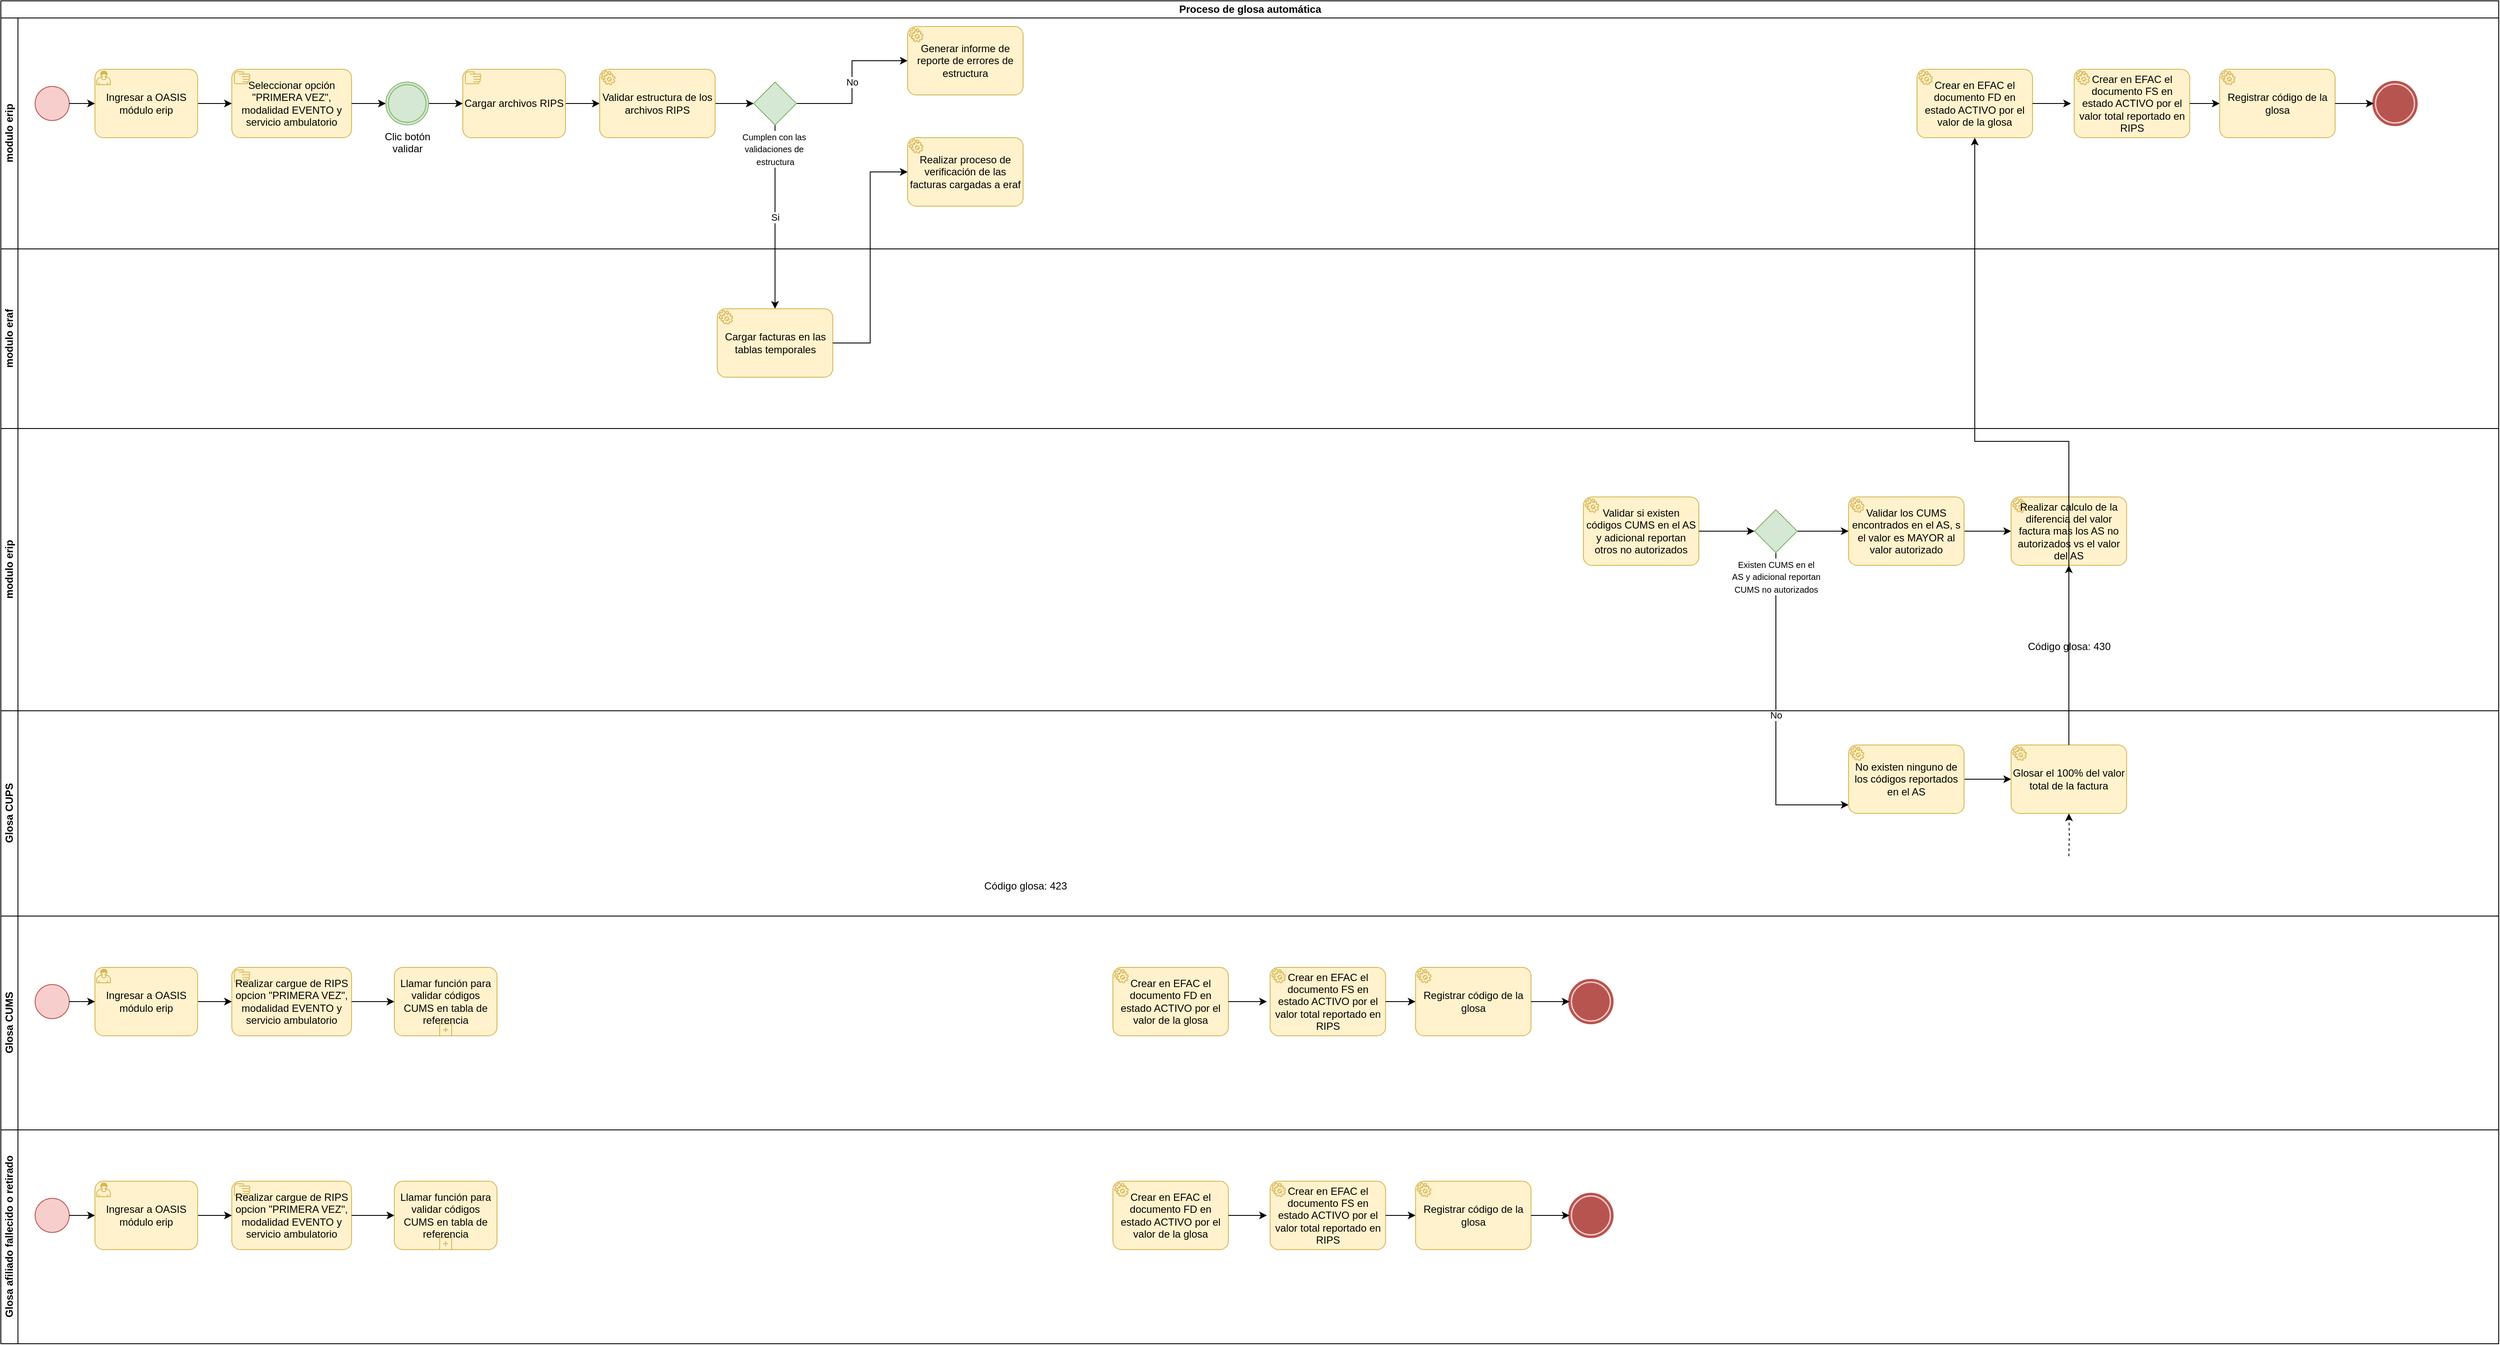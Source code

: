 <mxfile version="21.6.9" type="github">
  <diagram name="Página-1" id="aSP395trPARNyPkSzp0Z">
    <mxGraphModel dx="1674" dy="792" grid="1" gridSize="10" guides="1" tooltips="1" connect="1" arrows="1" fold="1" page="1" pageScale="1" pageWidth="1600" pageHeight="900" math="0" shadow="0">
      <root>
        <mxCell id="0" />
        <mxCell id="1" parent="0" />
        <mxCell id="MScTOehCrpyFGFz5a2Hk-1" value="Proceso de glosa automática" style="swimlane;childLayout=stackLayout;resizeParent=1;resizeParentMax=0;horizontal=1;startSize=20;horizontalStack=0;html=1;" vertex="1" parent="1">
          <mxGeometry x="20" y="10" width="2920" height="1570" as="geometry" />
        </mxCell>
        <mxCell id="MScTOehCrpyFGFz5a2Hk-92" value="Si" style="edgeStyle=orthogonalEdgeStyle;rounded=0;orthogonalLoop=1;jettySize=auto;html=1;" edge="1" parent="MScTOehCrpyFGFz5a2Hk-1" source="MScTOehCrpyFGFz5a2Hk-91" target="MScTOehCrpyFGFz5a2Hk-88">
          <mxGeometry relative="1" as="geometry" />
        </mxCell>
        <mxCell id="MScTOehCrpyFGFz5a2Hk-4" value="modulo erip" style="swimlane;startSize=20;horizontal=0;html=1;" vertex="1" parent="MScTOehCrpyFGFz5a2Hk-1">
          <mxGeometry y="20" width="2920" height="270" as="geometry" />
        </mxCell>
        <mxCell id="MScTOehCrpyFGFz5a2Hk-5" value="" style="points=[[0.145,0.145,0],[0.5,0,0],[0.855,0.145,0],[1,0.5,0],[0.855,0.855,0],[0.5,1,0],[0.145,0.855,0],[0,0.5,0]];shape=mxgraph.bpmn.event;html=1;verticalLabelPosition=bottom;labelBackgroundColor=#ffffff;verticalAlign=top;align=center;perimeter=ellipsePerimeter;outlineConnect=0;aspect=fixed;outline=standard;symbol=general;fillColor=#f8cecc;strokeColor=#b85450;" vertex="1" parent="MScTOehCrpyFGFz5a2Hk-4">
          <mxGeometry x="40" y="80" width="40" height="40" as="geometry" />
        </mxCell>
        <mxCell id="MScTOehCrpyFGFz5a2Hk-6" value="Seleccionar opción &quot;PRIMERA VEZ&quot;, modalidad EVENTO y servicio ambulatorio" style="points=[[0.25,0,0],[0.5,0,0],[0.75,0,0],[1,0.25,0],[1,0.5,0],[1,0.75,0],[0.75,1,0],[0.5,1,0],[0.25,1,0],[0,0.75,0],[0,0.5,0],[0,0.25,0]];shape=mxgraph.bpmn.task;whiteSpace=wrap;rectStyle=rounded;size=10;html=1;container=1;expand=0;collapsible=0;taskMarker=manual;fillColor=#fff2cc;strokeColor=#d6b656;" vertex="1" parent="MScTOehCrpyFGFz5a2Hk-4">
          <mxGeometry x="270" y="60" width="140" height="80" as="geometry" />
        </mxCell>
        <mxCell id="MScTOehCrpyFGFz5a2Hk-7" style="edgeStyle=orthogonalEdgeStyle;rounded=0;orthogonalLoop=1;jettySize=auto;html=1;" edge="1" parent="MScTOehCrpyFGFz5a2Hk-4" source="MScTOehCrpyFGFz5a2Hk-8" target="MScTOehCrpyFGFz5a2Hk-6">
          <mxGeometry relative="1" as="geometry">
            <mxPoint x="270" y="100" as="targetPoint" />
          </mxGeometry>
        </mxCell>
        <mxCell id="MScTOehCrpyFGFz5a2Hk-8" value="Ingresar a OASIS módulo erip" style="points=[[0.25,0,0],[0.5,0,0],[0.75,0,0],[1,0.25,0],[1,0.5,0],[1,0.75,0],[0.75,1,0],[0.5,1,0],[0.25,1,0],[0,0.75,0],[0,0.5,0],[0,0.25,0]];shape=mxgraph.bpmn.task;whiteSpace=wrap;rectStyle=rounded;size=10;html=1;container=1;expand=0;collapsible=0;taskMarker=user;fillColor=#fff2cc;strokeColor=#d6b656;" vertex="1" parent="MScTOehCrpyFGFz5a2Hk-4">
          <mxGeometry x="110" y="60" width="120" height="80" as="geometry" />
        </mxCell>
        <mxCell id="MScTOehCrpyFGFz5a2Hk-9" style="edgeStyle=orthogonalEdgeStyle;rounded=0;orthogonalLoop=1;jettySize=auto;html=1;entryX=0;entryY=0.5;entryDx=0;entryDy=0;entryPerimeter=0;" edge="1" parent="MScTOehCrpyFGFz5a2Hk-4" source="MScTOehCrpyFGFz5a2Hk-5" target="MScTOehCrpyFGFz5a2Hk-8">
          <mxGeometry relative="1" as="geometry">
            <mxPoint x="110" y="100" as="targetPoint" />
          </mxGeometry>
        </mxCell>
        <mxCell id="MScTOehCrpyFGFz5a2Hk-11" style="edgeStyle=orthogonalEdgeStyle;rounded=0;orthogonalLoop=1;jettySize=auto;html=1;entryX=0;entryY=0.5;entryDx=0;entryDy=0;entryPerimeter=0;" edge="1" parent="MScTOehCrpyFGFz5a2Hk-4" source="MScTOehCrpyFGFz5a2Hk-6" target="MScTOehCrpyFGFz5a2Hk-66">
          <mxGeometry relative="1" as="geometry">
            <mxPoint x="460" y="100" as="targetPoint" />
          </mxGeometry>
        </mxCell>
        <mxCell id="MScTOehCrpyFGFz5a2Hk-12" value="Crear en EFAC el documento FD en estado ACTIVO por el valor de la glosa" style="points=[[0.25,0,0],[0.5,0,0],[0.75,0,0],[1,0.25,0],[1,0.5,0],[1,0.75,0],[0.75,1,0],[0.5,1,0],[0.25,1,0],[0,0.75,0],[0,0.5,0],[0,0.25,0]];shape=mxgraph.bpmn.task;whiteSpace=wrap;rectStyle=rounded;size=10;html=1;container=1;expand=0;collapsible=0;taskMarker=service;fillColor=#fff2cc;strokeColor=#d6b656;" vertex="1" parent="MScTOehCrpyFGFz5a2Hk-4">
          <mxGeometry x="2240" y="60" width="135" height="80" as="geometry" />
        </mxCell>
        <mxCell id="MScTOehCrpyFGFz5a2Hk-13" value="Crear en EFAC el documento FS en estado ACTIVO por el valor total reportado en RIPS" style="points=[[0.25,0,0],[0.5,0,0],[0.75,0,0],[1,0.25,0],[1,0.5,0],[1,0.75,0],[0.75,1,0],[0.5,1,0],[0.25,1,0],[0,0.75,0],[0,0.5,0],[0,0.25,0]];shape=mxgraph.bpmn.task;whiteSpace=wrap;rectStyle=rounded;size=10;html=1;container=1;expand=0;collapsible=0;taskMarker=service;fillColor=#fff2cc;strokeColor=#d6b656;" vertex="1" parent="MScTOehCrpyFGFz5a2Hk-4">
          <mxGeometry x="2423.75" y="60" width="135" height="80" as="geometry" />
        </mxCell>
        <mxCell id="MScTOehCrpyFGFz5a2Hk-14" style="edgeStyle=orthogonalEdgeStyle;rounded=0;orthogonalLoop=1;jettySize=auto;html=1;" edge="1" parent="MScTOehCrpyFGFz5a2Hk-4" source="MScTOehCrpyFGFz5a2Hk-12">
          <mxGeometry relative="1" as="geometry">
            <mxPoint x="2420" y="100" as="targetPoint" />
          </mxGeometry>
        </mxCell>
        <mxCell id="MScTOehCrpyFGFz5a2Hk-15" value="Registrar código de la glosa" style="points=[[0.25,0,0],[0.5,0,0],[0.75,0,0],[1,0.25,0],[1,0.5,0],[1,0.75,0],[0.75,1,0],[0.5,1,0],[0.25,1,0],[0,0.75,0],[0,0.5,0],[0,0.25,0]];shape=mxgraph.bpmn.task;whiteSpace=wrap;rectStyle=rounded;size=10;html=1;container=1;expand=0;collapsible=0;taskMarker=service;fillColor=#fff2cc;strokeColor=#d6b656;" vertex="1" parent="MScTOehCrpyFGFz5a2Hk-4">
          <mxGeometry x="2593.75" y="60" width="135" height="80" as="geometry" />
        </mxCell>
        <mxCell id="MScTOehCrpyFGFz5a2Hk-16" style="edgeStyle=orthogonalEdgeStyle;rounded=0;orthogonalLoop=1;jettySize=auto;html=1;entryX=0;entryY=0.5;entryDx=0;entryDy=0;entryPerimeter=0;" edge="1" parent="MScTOehCrpyFGFz5a2Hk-4" source="MScTOehCrpyFGFz5a2Hk-13" target="MScTOehCrpyFGFz5a2Hk-15">
          <mxGeometry relative="1" as="geometry">
            <mxPoint x="2613.75" y="100" as="targetPoint" />
          </mxGeometry>
        </mxCell>
        <mxCell id="MScTOehCrpyFGFz5a2Hk-17" value="" style="points=[[0.145,0.145,0],[0.5,0,0],[0.855,0.145,0],[1,0.5,0],[0.855,0.855,0],[0.5,1,0],[0.145,0.855,0],[0,0.5,0]];shape=mxgraph.bpmn.event;html=1;verticalLabelPosition=bottom;labelBackgroundColor=#ffffff;verticalAlign=top;align=center;perimeter=ellipsePerimeter;outlineConnect=0;aspect=fixed;outline=end;symbol=terminate;fillColor=#f8cecc;strokeColor=#b85450;" vertex="1" parent="MScTOehCrpyFGFz5a2Hk-4">
          <mxGeometry x="2773.75" y="75" width="50" height="50" as="geometry" />
        </mxCell>
        <mxCell id="MScTOehCrpyFGFz5a2Hk-18" style="edgeStyle=orthogonalEdgeStyle;rounded=0;orthogonalLoop=1;jettySize=auto;html=1;" edge="1" parent="MScTOehCrpyFGFz5a2Hk-4" source="MScTOehCrpyFGFz5a2Hk-15" target="MScTOehCrpyFGFz5a2Hk-17">
          <mxGeometry relative="1" as="geometry" />
        </mxCell>
        <mxCell id="MScTOehCrpyFGFz5a2Hk-68" style="edgeStyle=orthogonalEdgeStyle;rounded=0;orthogonalLoop=1;jettySize=auto;html=1;" edge="1" parent="MScTOehCrpyFGFz5a2Hk-4" source="MScTOehCrpyFGFz5a2Hk-66" target="MScTOehCrpyFGFz5a2Hk-69">
          <mxGeometry relative="1" as="geometry">
            <mxPoint x="550" y="100" as="targetPoint" />
          </mxGeometry>
        </mxCell>
        <mxCell id="MScTOehCrpyFGFz5a2Hk-66" value="Clic botón &lt;br&gt;validar" style="points=[[0.145,0.145,0],[0.5,0,0],[0.855,0.145,0],[1,0.5,0],[0.855,0.855,0],[0.5,1,0],[0.145,0.855,0],[0,0.5,0]];shape=mxgraph.bpmn.event;html=1;verticalLabelPosition=bottom;labelBackgroundColor=#ffffff;verticalAlign=top;align=center;perimeter=ellipsePerimeter;outlineConnect=0;aspect=fixed;outline=throwing;symbol=general;fillColor=#d5e8d4;strokeColor=#82b366;" vertex="1" parent="MScTOehCrpyFGFz5a2Hk-4">
          <mxGeometry x="450" y="75" width="50" height="50" as="geometry" />
        </mxCell>
        <mxCell id="MScTOehCrpyFGFz5a2Hk-70" style="edgeStyle=orthogonalEdgeStyle;rounded=0;orthogonalLoop=1;jettySize=auto;html=1;entryX=0;entryY=0.5;entryDx=0;entryDy=0;entryPerimeter=0;" edge="1" parent="MScTOehCrpyFGFz5a2Hk-4" source="MScTOehCrpyFGFz5a2Hk-69" target="MScTOehCrpyFGFz5a2Hk-71">
          <mxGeometry relative="1" as="geometry">
            <mxPoint x="710" y="100" as="targetPoint" />
          </mxGeometry>
        </mxCell>
        <mxCell id="MScTOehCrpyFGFz5a2Hk-69" value="Cargar archivos RIPS" style="points=[[0.25,0,0],[0.5,0,0],[0.75,0,0],[1,0.25,0],[1,0.5,0],[1,0.75,0],[0.75,1,0],[0.5,1,0],[0.25,1,0],[0,0.75,0],[0,0.5,0],[0,0.25,0]];shape=mxgraph.bpmn.task;whiteSpace=wrap;rectStyle=rounded;size=10;html=1;container=1;expand=0;collapsible=0;taskMarker=manual;fillColor=#fff2cc;strokeColor=#d6b656;" vertex="1" parent="MScTOehCrpyFGFz5a2Hk-4">
          <mxGeometry x="540" y="60" width="120" height="80" as="geometry" />
        </mxCell>
        <mxCell id="MScTOehCrpyFGFz5a2Hk-87" style="edgeStyle=orthogonalEdgeStyle;rounded=0;orthogonalLoop=1;jettySize=auto;html=1;entryX=0;entryY=0.5;entryDx=0;entryDy=0;entryPerimeter=0;" edge="1" parent="MScTOehCrpyFGFz5a2Hk-4" source="MScTOehCrpyFGFz5a2Hk-71" target="MScTOehCrpyFGFz5a2Hk-91">
          <mxGeometry relative="1" as="geometry">
            <mxPoint x="900" y="290" as="targetPoint" />
          </mxGeometry>
        </mxCell>
        <mxCell id="MScTOehCrpyFGFz5a2Hk-71" value="Validar estructura de los archivos RIPS" style="points=[[0.25,0,0],[0.5,0,0],[0.75,0,0],[1,0.25,0],[1,0.5,0],[1,0.75,0],[0.75,1,0],[0.5,1,0],[0.25,1,0],[0,0.75,0],[0,0.5,0],[0,0.25,0]];shape=mxgraph.bpmn.task;whiteSpace=wrap;rectStyle=rounded;size=10;html=1;container=1;expand=0;collapsible=0;taskMarker=service;fillColor=#fff2cc;strokeColor=#d6b656;" vertex="1" parent="MScTOehCrpyFGFz5a2Hk-4">
          <mxGeometry x="700" y="60" width="135" height="80" as="geometry" />
        </mxCell>
        <mxCell id="MScTOehCrpyFGFz5a2Hk-93" value="No" style="edgeStyle=orthogonalEdgeStyle;rounded=0;orthogonalLoop=1;jettySize=auto;html=1;entryX=0;entryY=0.5;entryDx=0;entryDy=0;entryPerimeter=0;" edge="1" parent="MScTOehCrpyFGFz5a2Hk-4" source="MScTOehCrpyFGFz5a2Hk-91" target="MScTOehCrpyFGFz5a2Hk-94">
          <mxGeometry relative="1" as="geometry">
            <mxPoint x="1020" y="100" as="targetPoint" />
          </mxGeometry>
        </mxCell>
        <mxCell id="MScTOehCrpyFGFz5a2Hk-91" value="&lt;font size=&quot;1&quot;&gt;Cumplen con las&amp;nbsp;&lt;br&gt;validaciones de&amp;nbsp;&lt;br&gt;estructura&lt;br&gt;&lt;/font&gt;" style="points=[[0.25,0.25,0],[0.5,0,0],[0.75,0.25,0],[1,0.5,0],[0.75,0.75,0],[0.5,1,0],[0.25,0.75,0],[0,0.5,0]];shape=mxgraph.bpmn.gateway2;html=1;verticalLabelPosition=bottom;labelBackgroundColor=#ffffff;verticalAlign=top;align=center;perimeter=rhombusPerimeter;outlineConnect=0;outline=none;symbol=none;fillColor=#d5e8d4;strokeColor=#82b366;" vertex="1" parent="MScTOehCrpyFGFz5a2Hk-4">
          <mxGeometry x="880" y="75" width="50" height="50" as="geometry" />
        </mxCell>
        <mxCell id="MScTOehCrpyFGFz5a2Hk-94" value="Generar informe de reporte de errores de estructura" style="points=[[0.25,0,0],[0.5,0,0],[0.75,0,0],[1,0.25,0],[1,0.5,0],[1,0.75,0],[0.75,1,0],[0.5,1,0],[0.25,1,0],[0,0.75,0],[0,0.5,0],[0,0.25,0]];shape=mxgraph.bpmn.task;whiteSpace=wrap;rectStyle=rounded;size=10;html=1;container=1;expand=0;collapsible=0;taskMarker=service;fillColor=#fff2cc;strokeColor=#d6b656;" vertex="1" parent="MScTOehCrpyFGFz5a2Hk-4">
          <mxGeometry x="1060" y="10" width="135" height="80" as="geometry" />
        </mxCell>
        <mxCell id="MScTOehCrpyFGFz5a2Hk-90" value="Realizar proceso de verificación de las facturas cargadas a eraf" style="points=[[0.25,0,0],[0.5,0,0],[0.75,0,0],[1,0.25,0],[1,0.5,0],[1,0.75,0],[0.75,1,0],[0.5,1,0],[0.25,1,0],[0,0.75,0],[0,0.5,0],[0,0.25,0]];shape=mxgraph.bpmn.task;whiteSpace=wrap;rectStyle=rounded;size=10;html=1;container=1;expand=0;collapsible=0;taskMarker=service;fillColor=#fff2cc;strokeColor=#d6b656;" vertex="1" parent="MScTOehCrpyFGFz5a2Hk-4">
          <mxGeometry x="1060" y="140" width="135" height="80" as="geometry" />
        </mxCell>
        <mxCell id="MScTOehCrpyFGFz5a2Hk-19" value="modulo eraf" style="swimlane;startSize=20;horizontal=0;html=1;" vertex="1" parent="MScTOehCrpyFGFz5a2Hk-1">
          <mxGeometry y="290" width="2920" height="210" as="geometry" />
        </mxCell>
        <mxCell id="MScTOehCrpyFGFz5a2Hk-88" value="Cargar facturas en las tablas temporales" style="points=[[0.25,0,0],[0.5,0,0],[0.75,0,0],[1,0.25,0],[1,0.5,0],[1,0.75,0],[0.75,1,0],[0.5,1,0],[0.25,1,0],[0,0.75,0],[0,0.5,0],[0,0.25,0]];shape=mxgraph.bpmn.task;whiteSpace=wrap;rectStyle=rounded;size=10;html=1;container=1;expand=0;collapsible=0;taskMarker=service;fillColor=#fff2cc;strokeColor=#d6b656;" vertex="1" parent="MScTOehCrpyFGFz5a2Hk-19">
          <mxGeometry x="837.5" y="70" width="135" height="80" as="geometry" />
        </mxCell>
        <mxCell id="MScTOehCrpyFGFz5a2Hk-3" value="No" style="edgeStyle=orthogonalEdgeStyle;rounded=0;orthogonalLoop=1;jettySize=auto;html=1;" edge="1" parent="MScTOehCrpyFGFz5a2Hk-1" source="MScTOehCrpyFGFz5a2Hk-34" target="MScTOehCrpyFGFz5a2Hk-43">
          <mxGeometry relative="1" as="geometry">
            <Array as="points">
              <mxPoint x="2075" y="940" />
            </Array>
          </mxGeometry>
        </mxCell>
        <mxCell id="MScTOehCrpyFGFz5a2Hk-31" value="modulo erip" style="swimlane;startSize=20;horizontal=0;html=1;" vertex="1" parent="MScTOehCrpyFGFz5a2Hk-1">
          <mxGeometry y="500" width="2920" height="330" as="geometry" />
        </mxCell>
        <mxCell id="MScTOehCrpyFGFz5a2Hk-32" value="Validar si existen códigos CUMS en el AS y adicional reportan otros no autorizados" style="points=[[0.25,0,0],[0.5,0,0],[0.75,0,0],[1,0.25,0],[1,0.5,0],[1,0.75,0],[0.75,1,0],[0.5,1,0],[0.25,1,0],[0,0.75,0],[0,0.5,0],[0,0.25,0]];shape=mxgraph.bpmn.task;whiteSpace=wrap;rectStyle=rounded;size=10;html=1;container=1;expand=0;collapsible=0;taskMarker=service;fillColor=#fff2cc;strokeColor=#d6b656;" vertex="1" parent="MScTOehCrpyFGFz5a2Hk-31">
          <mxGeometry x="1850" y="80" width="135" height="80" as="geometry" />
        </mxCell>
        <mxCell id="MScTOehCrpyFGFz5a2Hk-33" style="edgeStyle=orthogonalEdgeStyle;rounded=0;orthogonalLoop=1;jettySize=auto;html=1;" edge="1" parent="MScTOehCrpyFGFz5a2Hk-31" source="MScTOehCrpyFGFz5a2Hk-34" target="MScTOehCrpyFGFz5a2Hk-37">
          <mxGeometry relative="1" as="geometry" />
        </mxCell>
        <mxCell id="MScTOehCrpyFGFz5a2Hk-34" value="&lt;font size=&quot;1&quot;&gt;Existen CUMS en el&lt;br&gt;AS y adicional reportan&lt;br&gt;CUMS no autorizados&lt;br&gt;&lt;/font&gt;" style="points=[[0.25,0.25,0],[0.5,0,0],[0.75,0.25,0],[1,0.5,0],[0.75,0.75,0],[0.5,1,0],[0.25,0.75,0],[0,0.5,0]];shape=mxgraph.bpmn.gateway2;html=1;verticalLabelPosition=bottom;labelBackgroundColor=#ffffff;verticalAlign=top;align=center;perimeter=rhombusPerimeter;outlineConnect=0;outline=none;symbol=none;fillColor=#d5e8d4;strokeColor=#82b366;" vertex="1" parent="MScTOehCrpyFGFz5a2Hk-31">
          <mxGeometry x="2050" y="95" width="50" height="50" as="geometry" />
        </mxCell>
        <mxCell id="MScTOehCrpyFGFz5a2Hk-35" value="" style="edgeStyle=orthogonalEdgeStyle;rounded=0;orthogonalLoop=1;jettySize=auto;html=1;entryX=0;entryY=0.5;entryDx=0;entryDy=0;entryPerimeter=0;" edge="1" parent="MScTOehCrpyFGFz5a2Hk-31" source="MScTOehCrpyFGFz5a2Hk-32" target="MScTOehCrpyFGFz5a2Hk-34">
          <mxGeometry relative="1" as="geometry">
            <mxPoint x="2005" y="570" as="sourcePoint" />
            <mxPoint x="2200" y="570" as="targetPoint" />
          </mxGeometry>
        </mxCell>
        <mxCell id="MScTOehCrpyFGFz5a2Hk-36" style="edgeStyle=orthogonalEdgeStyle;rounded=0;orthogonalLoop=1;jettySize=auto;html=1;" edge="1" parent="MScTOehCrpyFGFz5a2Hk-31" source="MScTOehCrpyFGFz5a2Hk-37" target="MScTOehCrpyFGFz5a2Hk-38">
          <mxGeometry relative="1" as="geometry" />
        </mxCell>
        <mxCell id="MScTOehCrpyFGFz5a2Hk-37" value="Validar los CUMS encontrados en el AS, s el valor es MAYOR al valor autorizado" style="points=[[0.25,0,0],[0.5,0,0],[0.75,0,0],[1,0.25,0],[1,0.5,0],[1,0.75,0],[0.75,1,0],[0.5,1,0],[0.25,1,0],[0,0.75,0],[0,0.5,0],[0,0.25,0]];shape=mxgraph.bpmn.task;whiteSpace=wrap;rectStyle=rounded;size=10;html=1;container=1;expand=0;collapsible=0;taskMarker=service;fillColor=#fff2cc;strokeColor=#d6b656;" vertex="1" parent="MScTOehCrpyFGFz5a2Hk-31">
          <mxGeometry x="2160" y="80" width="135" height="80" as="geometry" />
        </mxCell>
        <mxCell id="MScTOehCrpyFGFz5a2Hk-38" value="Realizar calculo de la diferencia del valor factura mas los AS no autorizados vs el valor del AS" style="points=[[0.25,0,0],[0.5,0,0],[0.75,0,0],[1,0.25,0],[1,0.5,0],[1,0.75,0],[0.75,1,0],[0.5,1,0],[0.25,1,0],[0,0.75,0],[0,0.5,0],[0,0.25,0]];shape=mxgraph.bpmn.task;whiteSpace=wrap;rectStyle=rounded;size=10;html=1;container=1;expand=0;collapsible=0;taskMarker=service;fillColor=#fff2cc;strokeColor=#d6b656;" vertex="1" parent="MScTOehCrpyFGFz5a2Hk-31">
          <mxGeometry x="2350" y="80" width="135" height="80" as="geometry" />
        </mxCell>
        <mxCell id="MScTOehCrpyFGFz5a2Hk-39" style="edgeStyle=orthogonalEdgeStyle;rounded=0;orthogonalLoop=1;jettySize=auto;html=1;dashed=1;" edge="1" parent="MScTOehCrpyFGFz5a2Hk-31" source="MScTOehCrpyFGFz5a2Hk-40" target="MScTOehCrpyFGFz5a2Hk-38">
          <mxGeometry relative="1" as="geometry" />
        </mxCell>
        <mxCell id="MScTOehCrpyFGFz5a2Hk-40" value="Código glosa: 430" style="text;html=1;strokeColor=none;fillColor=none;align=center;verticalAlign=middle;whiteSpace=wrap;rounded=0;" vertex="1" parent="MScTOehCrpyFGFz5a2Hk-31">
          <mxGeometry x="2362.5" y="240" width="110" height="30" as="geometry" />
        </mxCell>
        <mxCell id="MScTOehCrpyFGFz5a2Hk-41" value="Glosa CUPS" style="swimlane;startSize=20;horizontal=0;html=1;" vertex="1" parent="MScTOehCrpyFGFz5a2Hk-1">
          <mxGeometry y="830" width="2920" height="240" as="geometry" />
        </mxCell>
        <mxCell id="MScTOehCrpyFGFz5a2Hk-42" style="edgeStyle=orthogonalEdgeStyle;rounded=0;orthogonalLoop=1;jettySize=auto;html=1;" edge="1" parent="MScTOehCrpyFGFz5a2Hk-41" source="MScTOehCrpyFGFz5a2Hk-43" target="MScTOehCrpyFGFz5a2Hk-44">
          <mxGeometry relative="1" as="geometry">
            <mxPoint x="2190" y="80" as="targetPoint" />
          </mxGeometry>
        </mxCell>
        <mxCell id="MScTOehCrpyFGFz5a2Hk-43" value="No existen ninguno de los códigos reportados en el AS" style="points=[[0.25,0,0],[0.5,0,0],[0.75,0,0],[1,0.25,0],[1,0.5,0],[1,0.75,0],[0.75,1,0],[0.5,1,0],[0.25,1,0],[0,0.75,0],[0,0.5,0],[0,0.25,0]];shape=mxgraph.bpmn.task;whiteSpace=wrap;rectStyle=rounded;size=10;html=1;container=1;expand=0;collapsible=0;taskMarker=service;fillColor=#fff2cc;strokeColor=#d6b656;" vertex="1" parent="MScTOehCrpyFGFz5a2Hk-41">
          <mxGeometry x="2160" y="40" width="135" height="80" as="geometry" />
        </mxCell>
        <mxCell id="MScTOehCrpyFGFz5a2Hk-44" value="Glosar el 100% del valor total de la factura" style="points=[[0.25,0,0],[0.5,0,0],[0.75,0,0],[1,0.25,0],[1,0.5,0],[1,0.75,0],[0.75,1,0],[0.5,1,0],[0.25,1,0],[0,0.75,0],[0,0.5,0],[0,0.25,0]];shape=mxgraph.bpmn.task;whiteSpace=wrap;rectStyle=rounded;size=10;html=1;container=1;expand=0;collapsible=0;taskMarker=service;fillColor=#fff2cc;strokeColor=#d6b656;" vertex="1" parent="MScTOehCrpyFGFz5a2Hk-41">
          <mxGeometry x="2350" y="40" width="135" height="80" as="geometry" />
        </mxCell>
        <mxCell id="MScTOehCrpyFGFz5a2Hk-45" style="edgeStyle=orthogonalEdgeStyle;rounded=0;orthogonalLoop=1;jettySize=auto;html=1;dashed=1;" edge="1" parent="MScTOehCrpyFGFz5a2Hk-41" target="MScTOehCrpyFGFz5a2Hk-44">
          <mxGeometry relative="1" as="geometry">
            <mxPoint x="2417.5" y="170" as="sourcePoint" />
          </mxGeometry>
        </mxCell>
        <mxCell id="MScTOehCrpyFGFz5a2Hk-46" value="Código glosa: 423" style="text;html=1;strokeColor=none;fillColor=none;align=center;verticalAlign=middle;whiteSpace=wrap;rounded=0;" vertex="1" parent="MScTOehCrpyFGFz5a2Hk-41">
          <mxGeometry x="1142.5" y="190" width="110" height="30" as="geometry" />
        </mxCell>
        <mxCell id="MScTOehCrpyFGFz5a2Hk-50" style="edgeStyle=orthogonalEdgeStyle;rounded=0;orthogonalLoop=1;jettySize=auto;html=1;entryX=0.5;entryY=1;entryDx=0;entryDy=0;entryPerimeter=0;" edge="1" parent="MScTOehCrpyFGFz5a2Hk-1" source="MScTOehCrpyFGFz5a2Hk-44" target="MScTOehCrpyFGFz5a2Hk-12">
          <mxGeometry relative="1" as="geometry" />
        </mxCell>
        <mxCell id="MScTOehCrpyFGFz5a2Hk-51" value="Glosa CUMS" style="swimlane;startSize=20;horizontal=0;html=1;" vertex="1" parent="MScTOehCrpyFGFz5a2Hk-1">
          <mxGeometry y="1070" width="2920" height="250" as="geometry" />
        </mxCell>
        <mxCell id="MScTOehCrpyFGFz5a2Hk-52" value="" style="points=[[0.145,0.145,0],[0.5,0,0],[0.855,0.145,0],[1,0.5,0],[0.855,0.855,0],[0.5,1,0],[0.145,0.855,0],[0,0.5,0]];shape=mxgraph.bpmn.event;html=1;verticalLabelPosition=bottom;labelBackgroundColor=#ffffff;verticalAlign=top;align=center;perimeter=ellipsePerimeter;outlineConnect=0;aspect=fixed;outline=standard;symbol=general;fillColor=#f8cecc;strokeColor=#b85450;" vertex="1" parent="MScTOehCrpyFGFz5a2Hk-51">
          <mxGeometry x="40" y="80" width="40" height="40" as="geometry" />
        </mxCell>
        <mxCell id="MScTOehCrpyFGFz5a2Hk-53" value="Realizar cargue de RIPS opcion &quot;PRIMERA VEZ&quot;, modalidad EVENTO y servicio ambulatorio" style="points=[[0.25,0,0],[0.5,0,0],[0.75,0,0],[1,0.25,0],[1,0.5,0],[1,0.75,0],[0.75,1,0],[0.5,1,0],[0.25,1,0],[0,0.75,0],[0,0.5,0],[0,0.25,0]];shape=mxgraph.bpmn.task;whiteSpace=wrap;rectStyle=rounded;size=10;html=1;container=1;expand=0;collapsible=0;taskMarker=manual;fillColor=#fff2cc;strokeColor=#d6b656;" vertex="1" parent="MScTOehCrpyFGFz5a2Hk-51">
          <mxGeometry x="270" y="60" width="140" height="80" as="geometry" />
        </mxCell>
        <mxCell id="MScTOehCrpyFGFz5a2Hk-54" style="edgeStyle=orthogonalEdgeStyle;rounded=0;orthogonalLoop=1;jettySize=auto;html=1;" edge="1" parent="MScTOehCrpyFGFz5a2Hk-51" source="MScTOehCrpyFGFz5a2Hk-55" target="MScTOehCrpyFGFz5a2Hk-53">
          <mxGeometry relative="1" as="geometry">
            <mxPoint x="270" y="100" as="targetPoint" />
          </mxGeometry>
        </mxCell>
        <mxCell id="MScTOehCrpyFGFz5a2Hk-55" value="Ingresar a OASIS módulo erip" style="points=[[0.25,0,0],[0.5,0,0],[0.75,0,0],[1,0.25,0],[1,0.5,0],[1,0.75,0],[0.75,1,0],[0.5,1,0],[0.25,1,0],[0,0.75,0],[0,0.5,0],[0,0.25,0]];shape=mxgraph.bpmn.task;whiteSpace=wrap;rectStyle=rounded;size=10;html=1;container=1;expand=0;collapsible=0;taskMarker=user;fillColor=#fff2cc;strokeColor=#d6b656;" vertex="1" parent="MScTOehCrpyFGFz5a2Hk-51">
          <mxGeometry x="110" y="60" width="120" height="80" as="geometry" />
        </mxCell>
        <mxCell id="MScTOehCrpyFGFz5a2Hk-56" style="edgeStyle=orthogonalEdgeStyle;rounded=0;orthogonalLoop=1;jettySize=auto;html=1;entryX=0;entryY=0.5;entryDx=0;entryDy=0;entryPerimeter=0;" edge="1" parent="MScTOehCrpyFGFz5a2Hk-51" source="MScTOehCrpyFGFz5a2Hk-52" target="MScTOehCrpyFGFz5a2Hk-55">
          <mxGeometry relative="1" as="geometry">
            <mxPoint x="110" y="100" as="targetPoint" />
          </mxGeometry>
        </mxCell>
        <mxCell id="MScTOehCrpyFGFz5a2Hk-57" value="Llamar función para validar códigos CUMS en tabla de referencia" style="points=[[0.25,0,0],[0.5,0,0],[0.75,0,0],[1,0.25,0],[1,0.5,0],[1,0.75,0],[0.75,1,0],[0.5,1,0],[0.25,1,0],[0,0.75,0],[0,0.5,0],[0,0.25,0]];shape=mxgraph.bpmn.task;whiteSpace=wrap;rectStyle=rounded;size=10;html=1;container=1;expand=0;collapsible=0;taskMarker=abstract;isLoopSub=1;fillColor=#fff2cc;strokeColor=#d6b656;" vertex="1" parent="MScTOehCrpyFGFz5a2Hk-51">
          <mxGeometry x="460" y="60" width="120" height="80" as="geometry" />
        </mxCell>
        <mxCell id="MScTOehCrpyFGFz5a2Hk-58" style="edgeStyle=orthogonalEdgeStyle;rounded=0;orthogonalLoop=1;jettySize=auto;html=1;entryX=0;entryY=0.5;entryDx=0;entryDy=0;entryPerimeter=0;" edge="1" parent="MScTOehCrpyFGFz5a2Hk-51" source="MScTOehCrpyFGFz5a2Hk-53" target="MScTOehCrpyFGFz5a2Hk-57">
          <mxGeometry relative="1" as="geometry" />
        </mxCell>
        <mxCell id="MScTOehCrpyFGFz5a2Hk-59" value="Crear en EFAC el documento FD en estado ACTIVO por el valor de la glosa" style="points=[[0.25,0,0],[0.5,0,0],[0.75,0,0],[1,0.25,0],[1,0.5,0],[1,0.75,0],[0.75,1,0],[0.5,1,0],[0.25,1,0],[0,0.75,0],[0,0.5,0],[0,0.25,0]];shape=mxgraph.bpmn.task;whiteSpace=wrap;rectStyle=rounded;size=10;html=1;container=1;expand=0;collapsible=0;taskMarker=service;fillColor=#fff2cc;strokeColor=#d6b656;" vertex="1" parent="MScTOehCrpyFGFz5a2Hk-51">
          <mxGeometry x="1300" y="60" width="135" height="80" as="geometry" />
        </mxCell>
        <mxCell id="MScTOehCrpyFGFz5a2Hk-60" value="Crear en EFAC el documento FS en estado ACTIVO por el valor total reportado en RIPS" style="points=[[0.25,0,0],[0.5,0,0],[0.75,0,0],[1,0.25,0],[1,0.5,0],[1,0.75,0],[0.75,1,0],[0.5,1,0],[0.25,1,0],[0,0.75,0],[0,0.5,0],[0,0.25,0]];shape=mxgraph.bpmn.task;whiteSpace=wrap;rectStyle=rounded;size=10;html=1;container=1;expand=0;collapsible=0;taskMarker=service;fillColor=#fff2cc;strokeColor=#d6b656;" vertex="1" parent="MScTOehCrpyFGFz5a2Hk-51">
          <mxGeometry x="1483.75" y="60" width="135" height="80" as="geometry" />
        </mxCell>
        <mxCell id="MScTOehCrpyFGFz5a2Hk-61" style="edgeStyle=orthogonalEdgeStyle;rounded=0;orthogonalLoop=1;jettySize=auto;html=1;" edge="1" parent="MScTOehCrpyFGFz5a2Hk-51" source="MScTOehCrpyFGFz5a2Hk-59">
          <mxGeometry relative="1" as="geometry">
            <mxPoint x="1480" y="100" as="targetPoint" />
          </mxGeometry>
        </mxCell>
        <mxCell id="MScTOehCrpyFGFz5a2Hk-62" value="Registrar código de la glosa" style="points=[[0.25,0,0],[0.5,0,0],[0.75,0,0],[1,0.25,0],[1,0.5,0],[1,0.75,0],[0.75,1,0],[0.5,1,0],[0.25,1,0],[0,0.75,0],[0,0.5,0],[0,0.25,0]];shape=mxgraph.bpmn.task;whiteSpace=wrap;rectStyle=rounded;size=10;html=1;container=1;expand=0;collapsible=0;taskMarker=service;fillColor=#fff2cc;strokeColor=#d6b656;" vertex="1" parent="MScTOehCrpyFGFz5a2Hk-51">
          <mxGeometry x="1653.75" y="60" width="135" height="80" as="geometry" />
        </mxCell>
        <mxCell id="MScTOehCrpyFGFz5a2Hk-63" style="edgeStyle=orthogonalEdgeStyle;rounded=0;orthogonalLoop=1;jettySize=auto;html=1;entryX=0;entryY=0.5;entryDx=0;entryDy=0;entryPerimeter=0;" edge="1" parent="MScTOehCrpyFGFz5a2Hk-51" source="MScTOehCrpyFGFz5a2Hk-60" target="MScTOehCrpyFGFz5a2Hk-62">
          <mxGeometry relative="1" as="geometry">
            <mxPoint x="1673.75" y="100" as="targetPoint" />
          </mxGeometry>
        </mxCell>
        <mxCell id="MScTOehCrpyFGFz5a2Hk-64" value="" style="points=[[0.145,0.145,0],[0.5,0,0],[0.855,0.145,0],[1,0.5,0],[0.855,0.855,0],[0.5,1,0],[0.145,0.855,0],[0,0.5,0]];shape=mxgraph.bpmn.event;html=1;verticalLabelPosition=bottom;labelBackgroundColor=#ffffff;verticalAlign=top;align=center;perimeter=ellipsePerimeter;outlineConnect=0;aspect=fixed;outline=end;symbol=terminate;fillColor=#f8cecc;strokeColor=#b85450;" vertex="1" parent="MScTOehCrpyFGFz5a2Hk-51">
          <mxGeometry x="1833.75" y="75" width="50" height="50" as="geometry" />
        </mxCell>
        <mxCell id="MScTOehCrpyFGFz5a2Hk-65" style="edgeStyle=orthogonalEdgeStyle;rounded=0;orthogonalLoop=1;jettySize=auto;html=1;" edge="1" parent="MScTOehCrpyFGFz5a2Hk-51" source="MScTOehCrpyFGFz5a2Hk-62" target="MScTOehCrpyFGFz5a2Hk-64">
          <mxGeometry relative="1" as="geometry" />
        </mxCell>
        <mxCell id="MScTOehCrpyFGFz5a2Hk-72" value="Glosa afiliado fallecido o retirado" style="swimlane;startSize=20;horizontal=0;html=1;" vertex="1" parent="MScTOehCrpyFGFz5a2Hk-1">
          <mxGeometry y="1320" width="2920" height="250" as="geometry" />
        </mxCell>
        <mxCell id="MScTOehCrpyFGFz5a2Hk-73" value="" style="points=[[0.145,0.145,0],[0.5,0,0],[0.855,0.145,0],[1,0.5,0],[0.855,0.855,0],[0.5,1,0],[0.145,0.855,0],[0,0.5,0]];shape=mxgraph.bpmn.event;html=1;verticalLabelPosition=bottom;labelBackgroundColor=#ffffff;verticalAlign=top;align=center;perimeter=ellipsePerimeter;outlineConnect=0;aspect=fixed;outline=standard;symbol=general;fillColor=#f8cecc;strokeColor=#b85450;" vertex="1" parent="MScTOehCrpyFGFz5a2Hk-72">
          <mxGeometry x="40" y="80" width="40" height="40" as="geometry" />
        </mxCell>
        <mxCell id="MScTOehCrpyFGFz5a2Hk-74" value="Realizar cargue de RIPS opcion &quot;PRIMERA VEZ&quot;, modalidad EVENTO y servicio ambulatorio" style="points=[[0.25,0,0],[0.5,0,0],[0.75,0,0],[1,0.25,0],[1,0.5,0],[1,0.75,0],[0.75,1,0],[0.5,1,0],[0.25,1,0],[0,0.75,0],[0,0.5,0],[0,0.25,0]];shape=mxgraph.bpmn.task;whiteSpace=wrap;rectStyle=rounded;size=10;html=1;container=1;expand=0;collapsible=0;taskMarker=manual;fillColor=#fff2cc;strokeColor=#d6b656;" vertex="1" parent="MScTOehCrpyFGFz5a2Hk-72">
          <mxGeometry x="270" y="60" width="140" height="80" as="geometry" />
        </mxCell>
        <mxCell id="MScTOehCrpyFGFz5a2Hk-75" style="edgeStyle=orthogonalEdgeStyle;rounded=0;orthogonalLoop=1;jettySize=auto;html=1;" edge="1" parent="MScTOehCrpyFGFz5a2Hk-72" source="MScTOehCrpyFGFz5a2Hk-76" target="MScTOehCrpyFGFz5a2Hk-74">
          <mxGeometry relative="1" as="geometry">
            <mxPoint x="270" y="100" as="targetPoint" />
          </mxGeometry>
        </mxCell>
        <mxCell id="MScTOehCrpyFGFz5a2Hk-76" value="Ingresar a OASIS módulo erip" style="points=[[0.25,0,0],[0.5,0,0],[0.75,0,0],[1,0.25,0],[1,0.5,0],[1,0.75,0],[0.75,1,0],[0.5,1,0],[0.25,1,0],[0,0.75,0],[0,0.5,0],[0,0.25,0]];shape=mxgraph.bpmn.task;whiteSpace=wrap;rectStyle=rounded;size=10;html=1;container=1;expand=0;collapsible=0;taskMarker=user;fillColor=#fff2cc;strokeColor=#d6b656;" vertex="1" parent="MScTOehCrpyFGFz5a2Hk-72">
          <mxGeometry x="110" y="60" width="120" height="80" as="geometry" />
        </mxCell>
        <mxCell id="MScTOehCrpyFGFz5a2Hk-77" style="edgeStyle=orthogonalEdgeStyle;rounded=0;orthogonalLoop=1;jettySize=auto;html=1;entryX=0;entryY=0.5;entryDx=0;entryDy=0;entryPerimeter=0;" edge="1" parent="MScTOehCrpyFGFz5a2Hk-72" source="MScTOehCrpyFGFz5a2Hk-73" target="MScTOehCrpyFGFz5a2Hk-76">
          <mxGeometry relative="1" as="geometry">
            <mxPoint x="110" y="100" as="targetPoint" />
          </mxGeometry>
        </mxCell>
        <mxCell id="MScTOehCrpyFGFz5a2Hk-78" value="Llamar función para validar códigos CUMS en tabla de referencia" style="points=[[0.25,0,0],[0.5,0,0],[0.75,0,0],[1,0.25,0],[1,0.5,0],[1,0.75,0],[0.75,1,0],[0.5,1,0],[0.25,1,0],[0,0.75,0],[0,0.5,0],[0,0.25,0]];shape=mxgraph.bpmn.task;whiteSpace=wrap;rectStyle=rounded;size=10;html=1;container=1;expand=0;collapsible=0;taskMarker=abstract;isLoopSub=1;fillColor=#fff2cc;strokeColor=#d6b656;" vertex="1" parent="MScTOehCrpyFGFz5a2Hk-72">
          <mxGeometry x="460" y="60" width="120" height="80" as="geometry" />
        </mxCell>
        <mxCell id="MScTOehCrpyFGFz5a2Hk-79" style="edgeStyle=orthogonalEdgeStyle;rounded=0;orthogonalLoop=1;jettySize=auto;html=1;entryX=0;entryY=0.5;entryDx=0;entryDy=0;entryPerimeter=0;" edge="1" parent="MScTOehCrpyFGFz5a2Hk-72" source="MScTOehCrpyFGFz5a2Hk-74" target="MScTOehCrpyFGFz5a2Hk-78">
          <mxGeometry relative="1" as="geometry" />
        </mxCell>
        <mxCell id="MScTOehCrpyFGFz5a2Hk-80" value="Crear en EFAC el documento FD en estado ACTIVO por el valor de la glosa" style="points=[[0.25,0,0],[0.5,0,0],[0.75,0,0],[1,0.25,0],[1,0.5,0],[1,0.75,0],[0.75,1,0],[0.5,1,0],[0.25,1,0],[0,0.75,0],[0,0.5,0],[0,0.25,0]];shape=mxgraph.bpmn.task;whiteSpace=wrap;rectStyle=rounded;size=10;html=1;container=1;expand=0;collapsible=0;taskMarker=service;fillColor=#fff2cc;strokeColor=#d6b656;" vertex="1" parent="MScTOehCrpyFGFz5a2Hk-72">
          <mxGeometry x="1300" y="60" width="135" height="80" as="geometry" />
        </mxCell>
        <mxCell id="MScTOehCrpyFGFz5a2Hk-81" value="Crear en EFAC el documento FS en estado ACTIVO por el valor total reportado en RIPS" style="points=[[0.25,0,0],[0.5,0,0],[0.75,0,0],[1,0.25,0],[1,0.5,0],[1,0.75,0],[0.75,1,0],[0.5,1,0],[0.25,1,0],[0,0.75,0],[0,0.5,0],[0,0.25,0]];shape=mxgraph.bpmn.task;whiteSpace=wrap;rectStyle=rounded;size=10;html=1;container=1;expand=0;collapsible=0;taskMarker=service;fillColor=#fff2cc;strokeColor=#d6b656;" vertex="1" parent="MScTOehCrpyFGFz5a2Hk-72">
          <mxGeometry x="1483.75" y="60" width="135" height="80" as="geometry" />
        </mxCell>
        <mxCell id="MScTOehCrpyFGFz5a2Hk-82" style="edgeStyle=orthogonalEdgeStyle;rounded=0;orthogonalLoop=1;jettySize=auto;html=1;" edge="1" parent="MScTOehCrpyFGFz5a2Hk-72" source="MScTOehCrpyFGFz5a2Hk-80">
          <mxGeometry relative="1" as="geometry">
            <mxPoint x="1480" y="100" as="targetPoint" />
          </mxGeometry>
        </mxCell>
        <mxCell id="MScTOehCrpyFGFz5a2Hk-83" value="Registrar código de la glosa" style="points=[[0.25,0,0],[0.5,0,0],[0.75,0,0],[1,0.25,0],[1,0.5,0],[1,0.75,0],[0.75,1,0],[0.5,1,0],[0.25,1,0],[0,0.75,0],[0,0.5,0],[0,0.25,0]];shape=mxgraph.bpmn.task;whiteSpace=wrap;rectStyle=rounded;size=10;html=1;container=1;expand=0;collapsible=0;taskMarker=service;fillColor=#fff2cc;strokeColor=#d6b656;" vertex="1" parent="MScTOehCrpyFGFz5a2Hk-72">
          <mxGeometry x="1653.75" y="60" width="135" height="80" as="geometry" />
        </mxCell>
        <mxCell id="MScTOehCrpyFGFz5a2Hk-84" style="edgeStyle=orthogonalEdgeStyle;rounded=0;orthogonalLoop=1;jettySize=auto;html=1;entryX=0;entryY=0.5;entryDx=0;entryDy=0;entryPerimeter=0;" edge="1" parent="MScTOehCrpyFGFz5a2Hk-72" source="MScTOehCrpyFGFz5a2Hk-81" target="MScTOehCrpyFGFz5a2Hk-83">
          <mxGeometry relative="1" as="geometry">
            <mxPoint x="1673.75" y="100" as="targetPoint" />
          </mxGeometry>
        </mxCell>
        <mxCell id="MScTOehCrpyFGFz5a2Hk-85" value="" style="points=[[0.145,0.145,0],[0.5,0,0],[0.855,0.145,0],[1,0.5,0],[0.855,0.855,0],[0.5,1,0],[0.145,0.855,0],[0,0.5,0]];shape=mxgraph.bpmn.event;html=1;verticalLabelPosition=bottom;labelBackgroundColor=#ffffff;verticalAlign=top;align=center;perimeter=ellipsePerimeter;outlineConnect=0;aspect=fixed;outline=end;symbol=terminate;fillColor=#f8cecc;strokeColor=#b85450;" vertex="1" parent="MScTOehCrpyFGFz5a2Hk-72">
          <mxGeometry x="1833.75" y="75" width="50" height="50" as="geometry" />
        </mxCell>
        <mxCell id="MScTOehCrpyFGFz5a2Hk-86" style="edgeStyle=orthogonalEdgeStyle;rounded=0;orthogonalLoop=1;jettySize=auto;html=1;" edge="1" parent="MScTOehCrpyFGFz5a2Hk-72" source="MScTOehCrpyFGFz5a2Hk-83" target="MScTOehCrpyFGFz5a2Hk-85">
          <mxGeometry relative="1" as="geometry" />
        </mxCell>
        <mxCell id="MScTOehCrpyFGFz5a2Hk-89" style="edgeStyle=orthogonalEdgeStyle;rounded=0;orthogonalLoop=1;jettySize=auto;html=1;entryX=0;entryY=0.5;entryDx=0;entryDy=0;entryPerimeter=0;" edge="1" parent="MScTOehCrpyFGFz5a2Hk-1" source="MScTOehCrpyFGFz5a2Hk-88" target="MScTOehCrpyFGFz5a2Hk-90">
          <mxGeometry relative="1" as="geometry">
            <mxPoint x="1070" y="400" as="targetPoint" />
          </mxGeometry>
        </mxCell>
      </root>
    </mxGraphModel>
  </diagram>
</mxfile>
